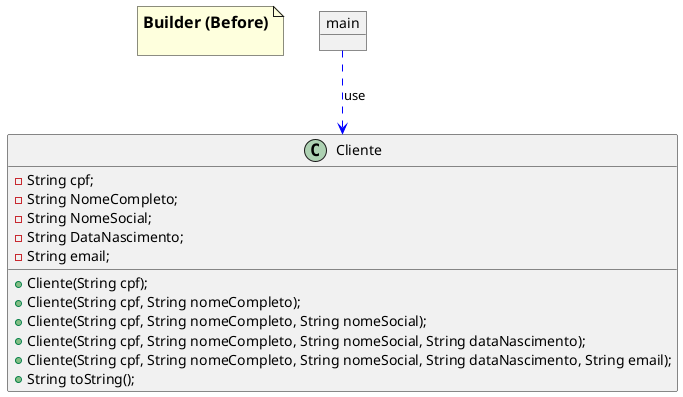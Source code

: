 @startuml
note as N1
  <size:16><b>Builder (Before)

end note

object main

class Cliente {
    -String cpf;
    -String NomeCompleto;
    -String NomeSocial;
    -String DataNascimento;
    -String email;
    +Cliente(String cpf);
    +Cliente(String cpf, String nomeCompleto);
    +Cliente(String cpf, String nomeCompleto, String nomeSocial);
    +Cliente(String cpf, String nomeCompleto, String nomeSocial, String dataNascimento);
    +Cliente(String cpf, String nomeCompleto, String nomeSocial, String dataNascimento, String email);
    +String toString();
}

main .[#blue].> Cliente :use
@enduml
